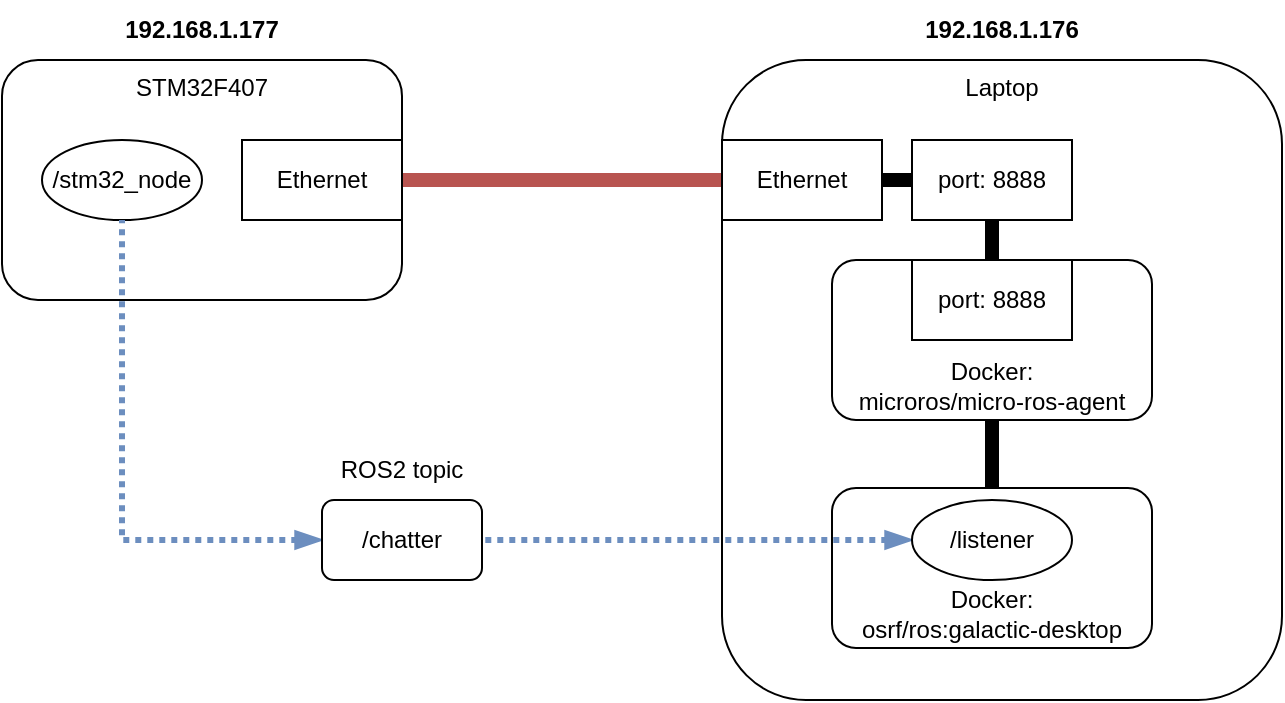 <mxfile version="15.5.5" type="device"><diagram id="vvmUL6bL9CHA8568yfG1" name="Page-1"><mxGraphModel dx="1042" dy="632" grid="1" gridSize="10" guides="1" tooltips="1" connect="1" arrows="1" fold="1" page="1" pageScale="1" pageWidth="1169" pageHeight="827" math="0" shadow="0"><root><mxCell id="0"/><mxCell id="1" parent="0"/><mxCell id="ooYTRFNypJ62IrJzlHOd-1" value="STM32F407" style="rounded=1;whiteSpace=wrap;html=1;align=center;verticalAlign=top;" vertex="1" parent="1"><mxGeometry x="120" y="160" width="200" height="120" as="geometry"/></mxCell><mxCell id="ooYTRFNypJ62IrJzlHOd-6" style="edgeStyle=orthogonalEdgeStyle;rounded=0;orthogonalLoop=1;jettySize=auto;html=1;exitX=1;exitY=0.5;exitDx=0;exitDy=0;entryX=0;entryY=0.5;entryDx=0;entryDy=0;endArrow=none;endFill=0;fillColor=#f8cecc;strokeColor=#b85450;strokeWidth=7;" edge="1" parent="1" source="ooYTRFNypJ62IrJzlHOd-2" target="ooYTRFNypJ62IrJzlHOd-4"><mxGeometry relative="1" as="geometry"/></mxCell><mxCell id="ooYTRFNypJ62IrJzlHOd-2" value="Ethernet" style="rounded=0;whiteSpace=wrap;html=1;align=center;verticalAlign=middle;" vertex="1" parent="1"><mxGeometry x="240" y="200" width="80" height="40" as="geometry"/></mxCell><mxCell id="ooYTRFNypJ62IrJzlHOd-3" value="Laptop" style="rounded=1;whiteSpace=wrap;html=1;align=center;verticalAlign=top;" vertex="1" parent="1"><mxGeometry x="480" y="160" width="280" height="320" as="geometry"/></mxCell><mxCell id="ooYTRFNypJ62IrJzlHOd-12" style="edgeStyle=orthogonalEdgeStyle;rounded=0;orthogonalLoop=1;jettySize=auto;html=1;exitX=1;exitY=0.5;exitDx=0;exitDy=0;entryX=0;entryY=0.5;entryDx=0;entryDy=0;fontSize=12;endArrow=none;endFill=0;strokeWidth=7;" edge="1" parent="1" source="ooYTRFNypJ62IrJzlHOd-4" target="ooYTRFNypJ62IrJzlHOd-10"><mxGeometry relative="1" as="geometry"/></mxCell><mxCell id="ooYTRFNypJ62IrJzlHOd-4" value="Ethernet" style="rounded=0;whiteSpace=wrap;html=1;align=center;verticalAlign=middle;" vertex="1" parent="1"><mxGeometry x="480" y="200" width="80" height="40" as="geometry"/></mxCell><mxCell id="ooYTRFNypJ62IrJzlHOd-7" value="192.168.1.177" style="text;html=1;strokeColor=none;fillColor=none;align=center;verticalAlign=middle;whiteSpace=wrap;rounded=0;fontSize=12;fontStyle=1" vertex="1" parent="1"><mxGeometry x="175" y="130" width="90" height="30" as="geometry"/></mxCell><mxCell id="ooYTRFNypJ62IrJzlHOd-8" value="192.168.1.176" style="text;html=1;strokeColor=none;fillColor=none;align=center;verticalAlign=middle;whiteSpace=wrap;rounded=0;fontSize=12;fontStyle=1" vertex="1" parent="1"><mxGeometry x="575" y="130" width="90" height="30" as="geometry"/></mxCell><mxCell id="ooYTRFNypJ62IrJzlHOd-9" value="&lt;div&gt;Docker:&lt;/div&gt;&lt;div&gt;microros/micro-ros-agent&lt;/div&gt;" style="rounded=1;whiteSpace=wrap;html=1;fontSize=12;align=center;verticalAlign=bottom;" vertex="1" parent="1"><mxGeometry x="535" y="260" width="160" height="80" as="geometry"/></mxCell><mxCell id="ooYTRFNypJ62IrJzlHOd-10" value="port: 8888" style="rounded=0;whiteSpace=wrap;html=1;align=center;verticalAlign=middle;" vertex="1" parent="1"><mxGeometry x="575" y="200" width="80" height="40" as="geometry"/></mxCell><mxCell id="ooYTRFNypJ62IrJzlHOd-13" style="edgeStyle=orthogonalEdgeStyle;rounded=0;orthogonalLoop=1;jettySize=auto;html=1;exitX=0.5;exitY=0;exitDx=0;exitDy=0;entryX=0.5;entryY=1;entryDx=0;entryDy=0;fontSize=12;endArrow=none;endFill=0;strokeWidth=7;" edge="1" parent="1" source="ooYTRFNypJ62IrJzlHOd-11" target="ooYTRFNypJ62IrJzlHOd-10"><mxGeometry relative="1" as="geometry"/></mxCell><mxCell id="ooYTRFNypJ62IrJzlHOd-11" value="port: 8888" style="rounded=0;whiteSpace=wrap;html=1;align=center;verticalAlign=middle;" vertex="1" parent="1"><mxGeometry x="575" y="260" width="80" height="40" as="geometry"/></mxCell><mxCell id="ooYTRFNypJ62IrJzlHOd-15" style="edgeStyle=orthogonalEdgeStyle;rounded=0;orthogonalLoop=1;jettySize=auto;html=1;exitX=0.5;exitY=0;exitDx=0;exitDy=0;entryX=0.5;entryY=1;entryDx=0;entryDy=0;fontSize=12;endArrow=none;endFill=0;strokeWidth=7;" edge="1" parent="1" source="ooYTRFNypJ62IrJzlHOd-14" target="ooYTRFNypJ62IrJzlHOd-9"><mxGeometry relative="1" as="geometry"/></mxCell><mxCell id="ooYTRFNypJ62IrJzlHOd-14" value="&lt;div&gt;Docker:&lt;/div&gt;&lt;div&gt;osrf/ros:galactic-desktop&lt;br&gt;&lt;/div&gt;" style="rounded=1;whiteSpace=wrap;html=1;fontSize=12;align=center;verticalAlign=bottom;" vertex="1" parent="1"><mxGeometry x="535" y="374" width="160" height="80" as="geometry"/></mxCell><mxCell id="ooYTRFNypJ62IrJzlHOd-22" style="edgeStyle=orthogonalEdgeStyle;rounded=0;orthogonalLoop=1;jettySize=auto;html=1;exitX=0;exitY=0.5;exitDx=0;exitDy=0;entryX=1;entryY=0.5;entryDx=0;entryDy=0;fontSize=12;endArrow=none;endFill=0;strokeWidth=3;fillColor=#dae8fc;strokeColor=#6c8ebf;dashed=1;dashPattern=1 1;startArrow=blockThin;startFill=1;" edge="1" parent="1" source="ooYTRFNypJ62IrJzlHOd-18" target="ooYTRFNypJ62IrJzlHOd-20"><mxGeometry relative="1" as="geometry"/></mxCell><mxCell id="ooYTRFNypJ62IrJzlHOd-18" value="/listener" style="ellipse;whiteSpace=wrap;html=1;fontSize=12;align=center;verticalAlign=middle;" vertex="1" parent="1"><mxGeometry x="575" y="380" width="80" height="40" as="geometry"/></mxCell><mxCell id="ooYTRFNypJ62IrJzlHOd-19" value="/stm32_node" style="ellipse;whiteSpace=wrap;html=1;fontSize=12;align=center;verticalAlign=middle;" vertex="1" parent="1"><mxGeometry x="140" y="200" width="80" height="40" as="geometry"/></mxCell><mxCell id="ooYTRFNypJ62IrJzlHOd-23" style="edgeStyle=orthogonalEdgeStyle;rounded=0;orthogonalLoop=1;jettySize=auto;html=1;exitX=0;exitY=0.5;exitDx=0;exitDy=0;entryX=0.5;entryY=1;entryDx=0;entryDy=0;dashed=1;dashPattern=1 1;fontSize=12;endArrow=none;endFill=0;strokeWidth=3;fillColor=#dae8fc;strokeColor=#6c8ebf;startArrow=blockThin;startFill=1;" edge="1" parent="1" source="ooYTRFNypJ62IrJzlHOd-20" target="ooYTRFNypJ62IrJzlHOd-19"><mxGeometry relative="1" as="geometry"/></mxCell><mxCell id="ooYTRFNypJ62IrJzlHOd-20" value="/chatter" style="rounded=1;whiteSpace=wrap;html=1;fontSize=12;align=center;verticalAlign=middle;" vertex="1" parent="1"><mxGeometry x="280" y="380" width="80" height="40" as="geometry"/></mxCell><mxCell id="ooYTRFNypJ62IrJzlHOd-21" value="ROS2 topic" style="text;html=1;strokeColor=none;fillColor=none;align=center;verticalAlign=middle;whiteSpace=wrap;rounded=0;fontSize=12;fontStyle=0" vertex="1" parent="1"><mxGeometry x="275" y="350" width="90" height="30" as="geometry"/></mxCell></root></mxGraphModel></diagram></mxfile>